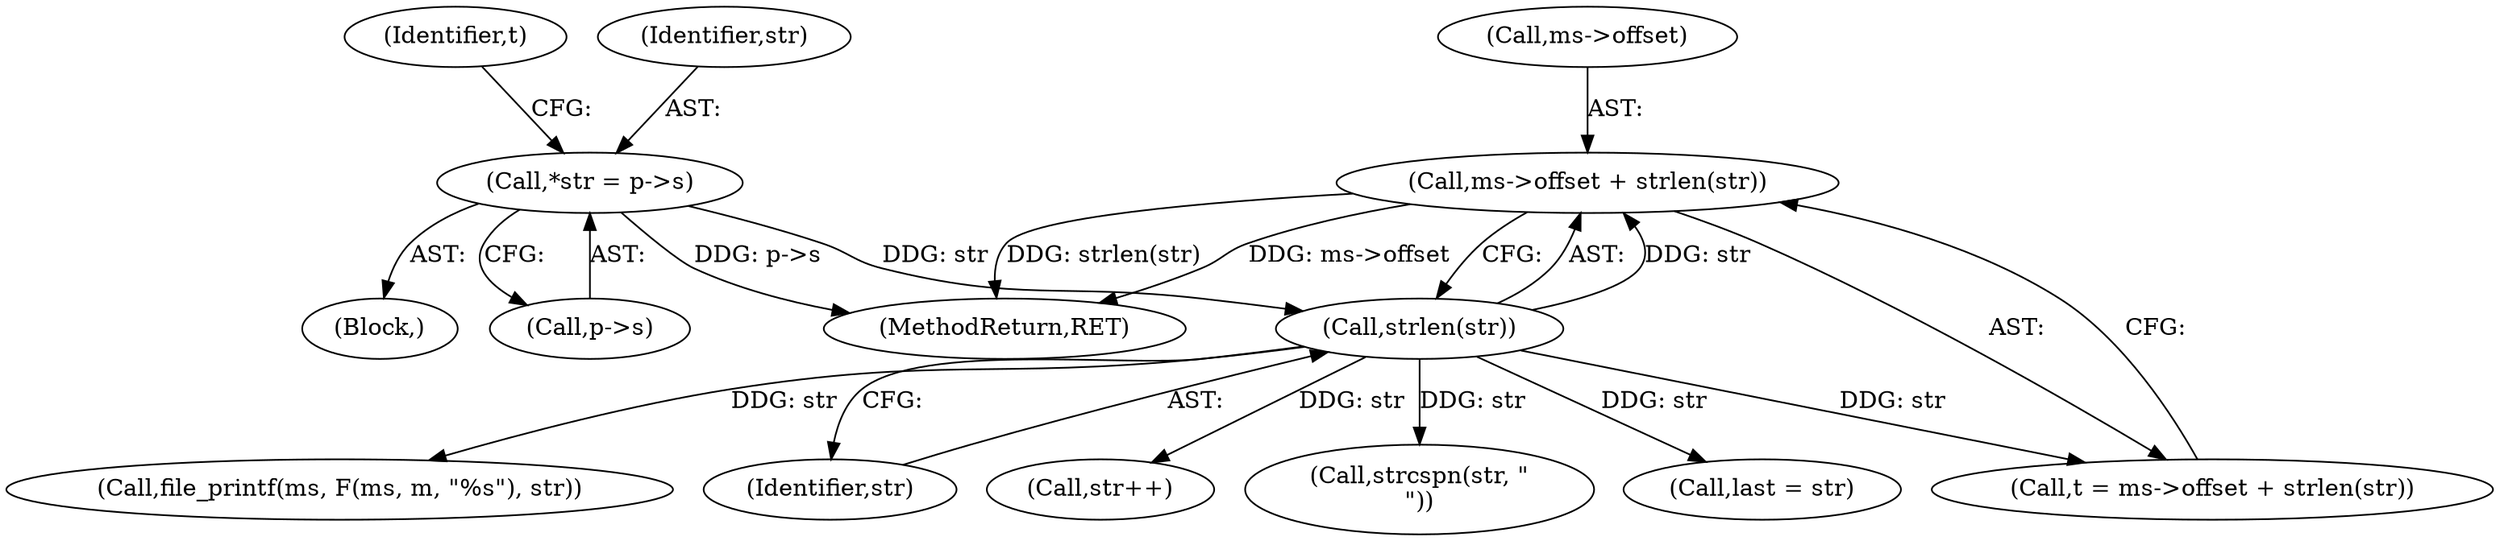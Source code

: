 digraph "0_file_4a284c89d6ef11aca34da65da7d673050a5ea320_5@API" {
"1000477" [label="(Call,ms->offset + strlen(str))"];
"1000481" [label="(Call,strlen(str))"];
"1000470" [label="(Call,*str = p->s)"];
"1000540" [label="(Call,file_printf(ms, F(ms, m, \"%s\"), str))"];
"1000475" [label="(Call,t = ms->offset + strlen(str))"];
"1000470" [label="(Call,*str = p->s)"];
"1000481" [label="(Call,strlen(str))"];
"1000478" [label="(Call,ms->offset)"];
"1000482" [label="(Identifier,str)"];
"1000468" [label="(Block,)"];
"1000472" [label="(Call,p->s)"];
"1000476" [label="(Identifier,t)"];
"1000477" [label="(Call,ms->offset + strlen(str))"];
"1000513" [label="(Call,str++)"];
"1000471" [label="(Identifier,str)"];
"1000495" [label="(Call,strcspn(str, \"\n\"))"];
"1000515" [label="(Call,last = str)"];
"1001022" [label="(MethodReturn,RET)"];
"1000477" -> "1000475"  [label="AST: "];
"1000477" -> "1000481"  [label="CFG: "];
"1000478" -> "1000477"  [label="AST: "];
"1000481" -> "1000477"  [label="AST: "];
"1000475" -> "1000477"  [label="CFG: "];
"1000477" -> "1001022"  [label="DDG: strlen(str)"];
"1000477" -> "1001022"  [label="DDG: ms->offset"];
"1000481" -> "1000477"  [label="DDG: str"];
"1000481" -> "1000482"  [label="CFG: "];
"1000482" -> "1000481"  [label="AST: "];
"1000481" -> "1000475"  [label="DDG: str"];
"1000470" -> "1000481"  [label="DDG: str"];
"1000481" -> "1000495"  [label="DDG: str"];
"1000481" -> "1000513"  [label="DDG: str"];
"1000481" -> "1000515"  [label="DDG: str"];
"1000481" -> "1000540"  [label="DDG: str"];
"1000470" -> "1000468"  [label="AST: "];
"1000470" -> "1000472"  [label="CFG: "];
"1000471" -> "1000470"  [label="AST: "];
"1000472" -> "1000470"  [label="AST: "];
"1000476" -> "1000470"  [label="CFG: "];
"1000470" -> "1001022"  [label="DDG: p->s"];
}
